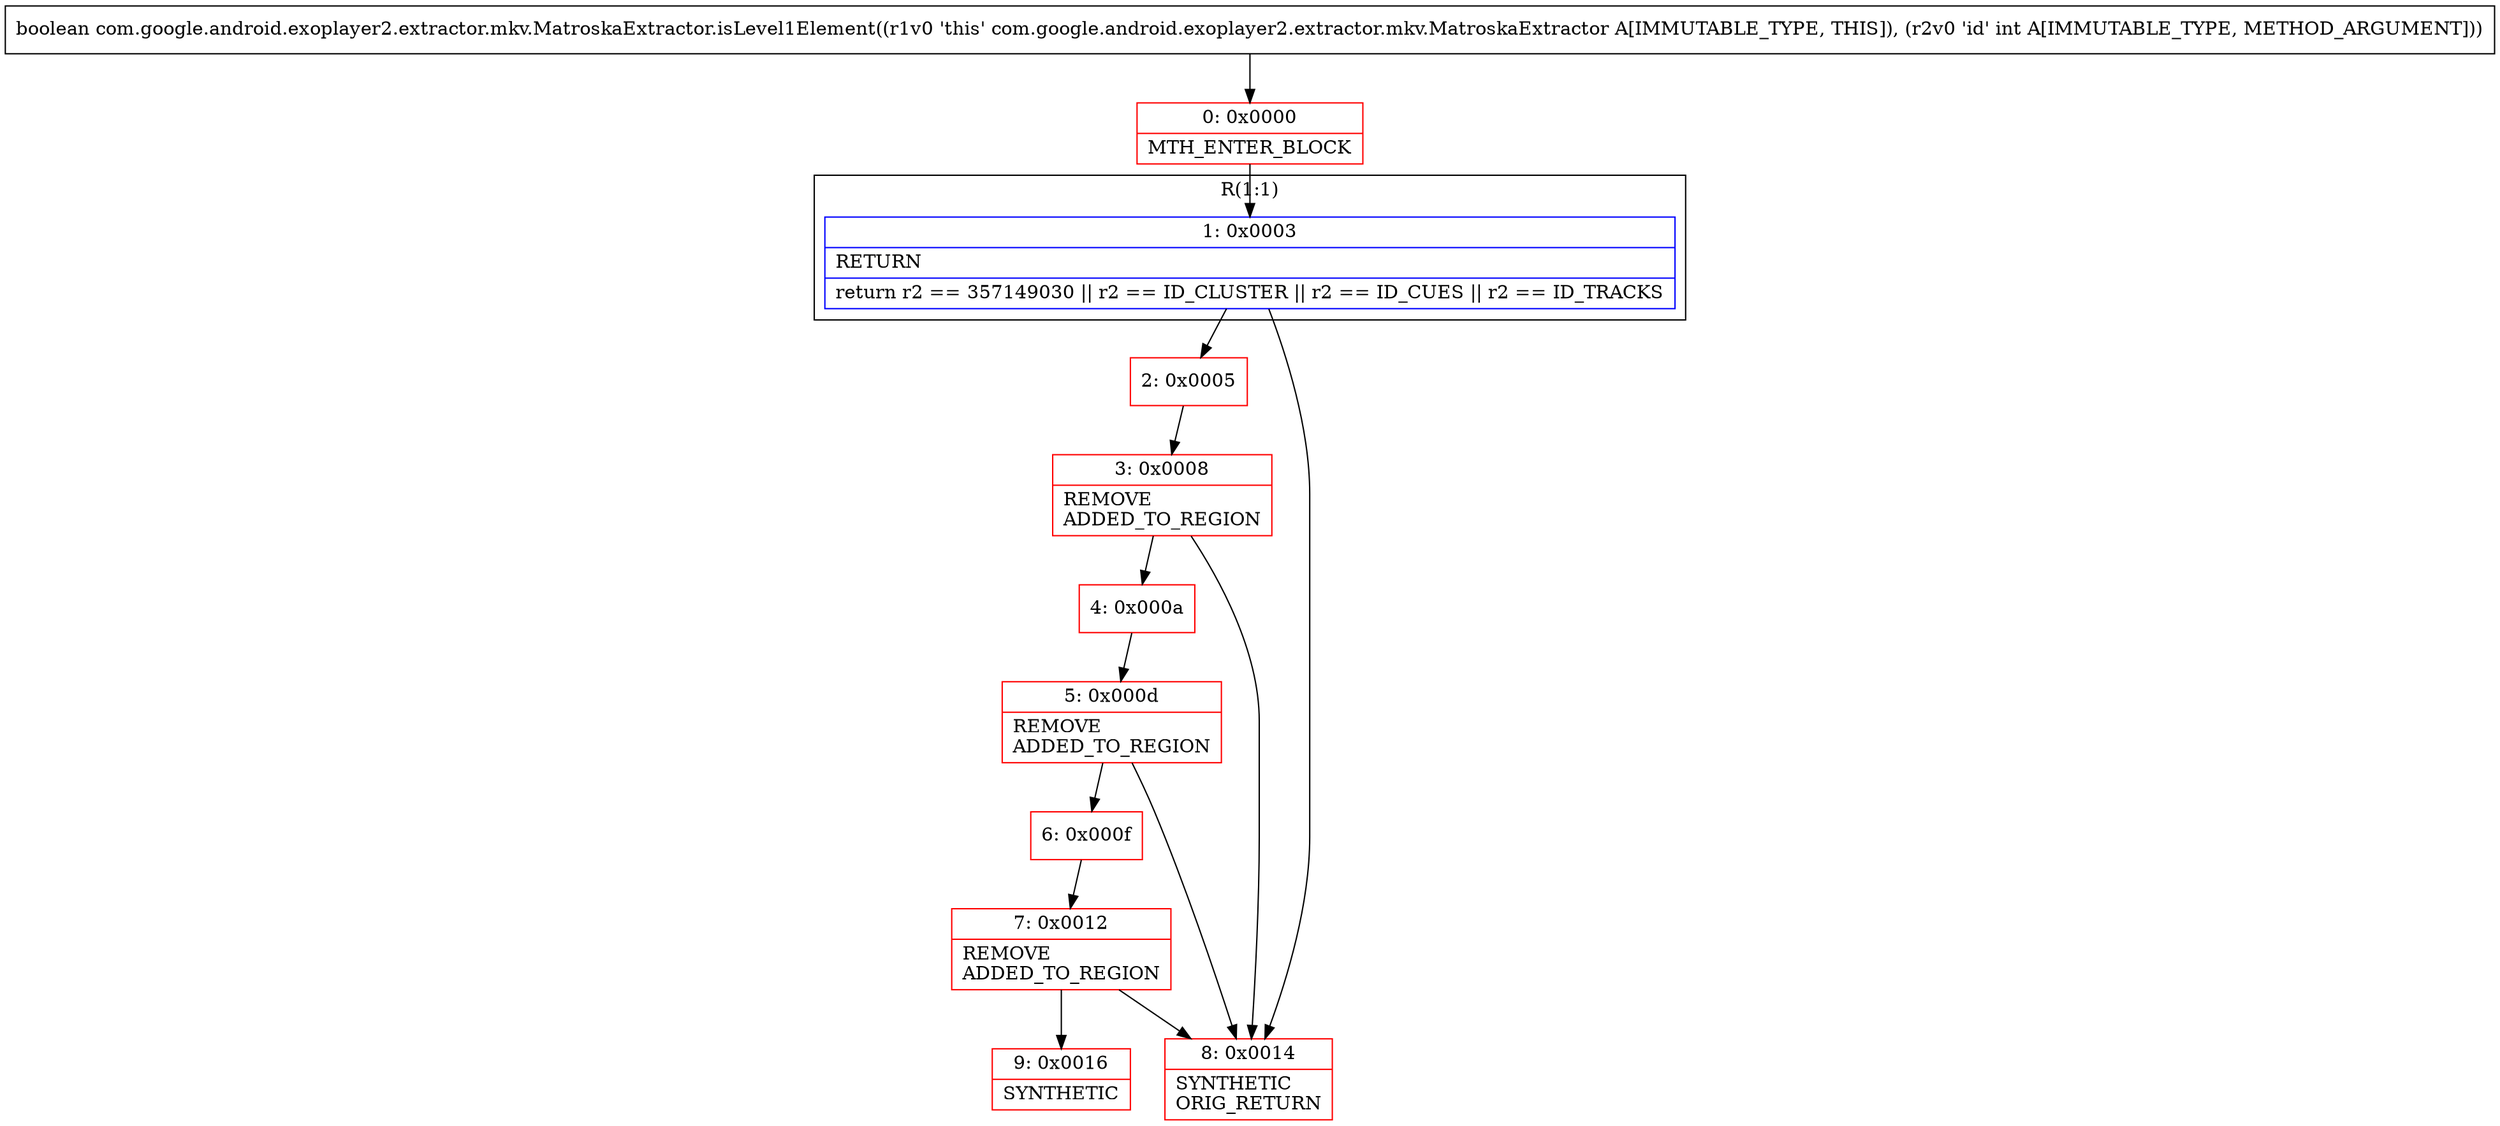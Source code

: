 digraph "CFG forcom.google.android.exoplayer2.extractor.mkv.MatroskaExtractor.isLevel1Element(I)Z" {
subgraph cluster_Region_88700812 {
label = "R(1:1)";
node [shape=record,color=blue];
Node_1 [shape=record,label="{1\:\ 0x0003|RETURN\l|return r2 == 357149030 \|\| r2 == ID_CLUSTER \|\| r2 == ID_CUES \|\| r2 == ID_TRACKS\l}"];
}
Node_0 [shape=record,color=red,label="{0\:\ 0x0000|MTH_ENTER_BLOCK\l}"];
Node_2 [shape=record,color=red,label="{2\:\ 0x0005}"];
Node_3 [shape=record,color=red,label="{3\:\ 0x0008|REMOVE\lADDED_TO_REGION\l}"];
Node_4 [shape=record,color=red,label="{4\:\ 0x000a}"];
Node_5 [shape=record,color=red,label="{5\:\ 0x000d|REMOVE\lADDED_TO_REGION\l}"];
Node_6 [shape=record,color=red,label="{6\:\ 0x000f}"];
Node_7 [shape=record,color=red,label="{7\:\ 0x0012|REMOVE\lADDED_TO_REGION\l}"];
Node_8 [shape=record,color=red,label="{8\:\ 0x0014|SYNTHETIC\lORIG_RETURN\l}"];
Node_9 [shape=record,color=red,label="{9\:\ 0x0016|SYNTHETIC\l}"];
MethodNode[shape=record,label="{boolean com.google.android.exoplayer2.extractor.mkv.MatroskaExtractor.isLevel1Element((r1v0 'this' com.google.android.exoplayer2.extractor.mkv.MatroskaExtractor A[IMMUTABLE_TYPE, THIS]), (r2v0 'id' int A[IMMUTABLE_TYPE, METHOD_ARGUMENT])) }"];
MethodNode -> Node_0;
Node_1 -> Node_2;
Node_1 -> Node_8;
Node_0 -> Node_1;
Node_2 -> Node_3;
Node_3 -> Node_4;
Node_3 -> Node_8;
Node_4 -> Node_5;
Node_5 -> Node_6;
Node_5 -> Node_8;
Node_6 -> Node_7;
Node_7 -> Node_8;
Node_7 -> Node_9;
}

